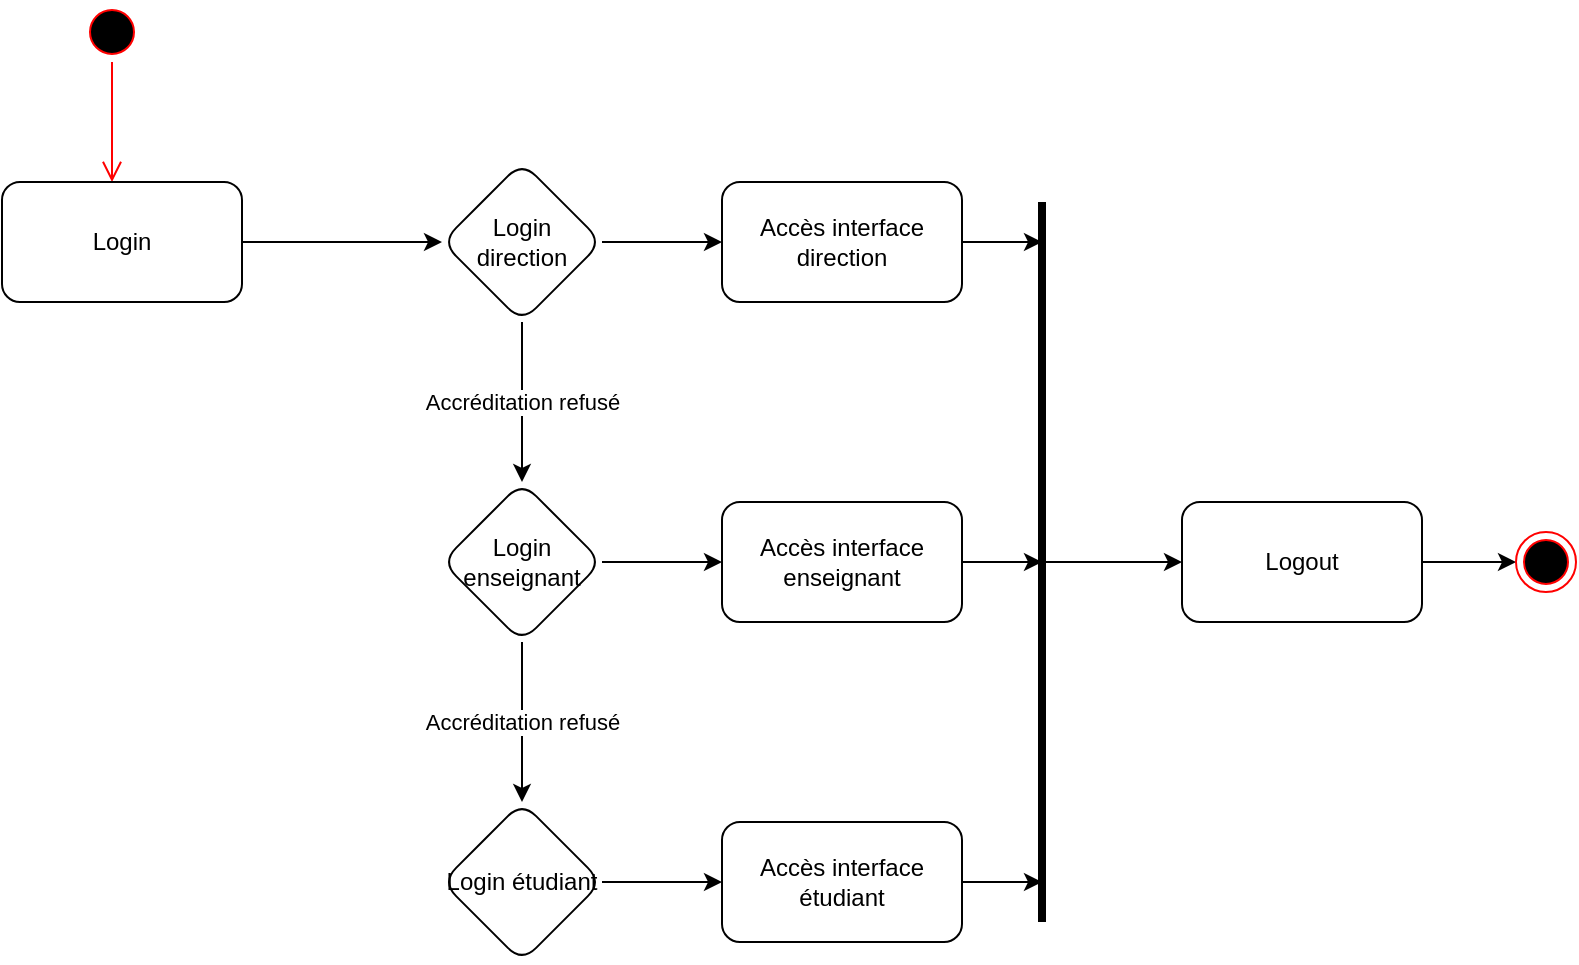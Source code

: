 <mxfile version="19.0.0" type="github">
  <diagram id="mm0Va0jNasvGqplJFVPJ" name="Page-1">
    <mxGraphModel dx="1337" dy="519" grid="1" gridSize="10" guides="1" tooltips="1" connect="1" arrows="1" fold="1" page="1" pageScale="1" pageWidth="827" pageHeight="1169" math="0" shadow="0">
      <root>
        <mxCell id="0" />
        <mxCell id="1" parent="0" />
        <mxCell id="Ww-bNy5FXlPVnw8g5APJ-1" value="" style="ellipse;html=1;shape=startState;fillColor=#000000;strokeColor=#ff0000;" vertex="1" parent="1">
          <mxGeometry x="80" y="100" width="30" height="30" as="geometry" />
        </mxCell>
        <mxCell id="Ww-bNy5FXlPVnw8g5APJ-2" value="" style="edgeStyle=orthogonalEdgeStyle;html=1;verticalAlign=bottom;endArrow=open;endSize=8;strokeColor=#ff0000;rounded=0;" edge="1" source="Ww-bNy5FXlPVnw8g5APJ-1" parent="1">
          <mxGeometry relative="1" as="geometry">
            <mxPoint x="95" y="190" as="targetPoint" />
          </mxGeometry>
        </mxCell>
        <mxCell id="Ww-bNy5FXlPVnw8g5APJ-5" value="" style="edgeStyle=orthogonalEdgeStyle;rounded=0;orthogonalLoop=1;jettySize=auto;html=1;" edge="1" parent="1" source="Ww-bNy5FXlPVnw8g5APJ-3" target="Ww-bNy5FXlPVnw8g5APJ-4">
          <mxGeometry relative="1" as="geometry" />
        </mxCell>
        <mxCell id="Ww-bNy5FXlPVnw8g5APJ-3" value="Login" style="rounded=1;whiteSpace=wrap;html=1;fillColor=none;" vertex="1" parent="1">
          <mxGeometry x="40" y="190" width="120" height="60" as="geometry" />
        </mxCell>
        <mxCell id="Ww-bNy5FXlPVnw8g5APJ-7" value="" style="edgeStyle=orthogonalEdgeStyle;rounded=0;orthogonalLoop=1;jettySize=auto;html=1;" edge="1" parent="1" source="Ww-bNy5FXlPVnw8g5APJ-4" target="Ww-bNy5FXlPVnw8g5APJ-6">
          <mxGeometry relative="1" as="geometry" />
        </mxCell>
        <mxCell id="Ww-bNy5FXlPVnw8g5APJ-9" value="Accréditation refusé" style="edgeStyle=orthogonalEdgeStyle;rounded=0;orthogonalLoop=1;jettySize=auto;html=1;" edge="1" parent="1" source="Ww-bNy5FXlPVnw8g5APJ-4" target="Ww-bNy5FXlPVnw8g5APJ-8">
          <mxGeometry relative="1" as="geometry" />
        </mxCell>
        <mxCell id="Ww-bNy5FXlPVnw8g5APJ-4" value="Login direction" style="rhombus;whiteSpace=wrap;html=1;fillColor=none;rounded=1;" vertex="1" parent="1">
          <mxGeometry x="260" y="180" width="80" height="80" as="geometry" />
        </mxCell>
        <mxCell id="Ww-bNy5FXlPVnw8g5APJ-19" style="edgeStyle=orthogonalEdgeStyle;rounded=0;orthogonalLoop=1;jettySize=auto;html=1;strokeWidth=1;" edge="1" parent="1" source="Ww-bNy5FXlPVnw8g5APJ-6">
          <mxGeometry relative="1" as="geometry">
            <mxPoint x="560" y="220" as="targetPoint" />
          </mxGeometry>
        </mxCell>
        <mxCell id="Ww-bNy5FXlPVnw8g5APJ-6" value="Accès interface direction" style="whiteSpace=wrap;html=1;fillColor=none;rounded=1;" vertex="1" parent="1">
          <mxGeometry x="400" y="190" width="120" height="60" as="geometry" />
        </mxCell>
        <mxCell id="Ww-bNy5FXlPVnw8g5APJ-11" value="" style="edgeStyle=orthogonalEdgeStyle;rounded=0;orthogonalLoop=1;jettySize=auto;html=1;" edge="1" parent="1" source="Ww-bNy5FXlPVnw8g5APJ-8" target="Ww-bNy5FXlPVnw8g5APJ-10">
          <mxGeometry relative="1" as="geometry" />
        </mxCell>
        <mxCell id="Ww-bNy5FXlPVnw8g5APJ-13" value="Accréditation refusé" style="edgeStyle=orthogonalEdgeStyle;rounded=0;orthogonalLoop=1;jettySize=auto;html=1;" edge="1" parent="1" source="Ww-bNy5FXlPVnw8g5APJ-8" target="Ww-bNy5FXlPVnw8g5APJ-12">
          <mxGeometry relative="1" as="geometry" />
        </mxCell>
        <mxCell id="Ww-bNy5FXlPVnw8g5APJ-8" value="Login enseignant" style="rhombus;whiteSpace=wrap;html=1;fillColor=none;rounded=1;" vertex="1" parent="1">
          <mxGeometry x="260" y="340" width="80" height="80" as="geometry" />
        </mxCell>
        <mxCell id="Ww-bNy5FXlPVnw8g5APJ-18" style="edgeStyle=orthogonalEdgeStyle;rounded=0;orthogonalLoop=1;jettySize=auto;html=1;strokeWidth=1;" edge="1" parent="1" source="Ww-bNy5FXlPVnw8g5APJ-10">
          <mxGeometry relative="1" as="geometry">
            <mxPoint x="560" y="380" as="targetPoint" />
          </mxGeometry>
        </mxCell>
        <mxCell id="Ww-bNy5FXlPVnw8g5APJ-10" value="Accès interface enseignant" style="whiteSpace=wrap;html=1;fillColor=none;rounded=1;" vertex="1" parent="1">
          <mxGeometry x="400" y="350" width="120" height="60" as="geometry" />
        </mxCell>
        <mxCell id="Ww-bNy5FXlPVnw8g5APJ-15" value="" style="edgeStyle=orthogonalEdgeStyle;rounded=0;orthogonalLoop=1;jettySize=auto;html=1;" edge="1" parent="1" source="Ww-bNy5FXlPVnw8g5APJ-12" target="Ww-bNy5FXlPVnw8g5APJ-14">
          <mxGeometry relative="1" as="geometry" />
        </mxCell>
        <mxCell id="Ww-bNy5FXlPVnw8g5APJ-12" value="Login étudiant" style="rhombus;whiteSpace=wrap;html=1;fillColor=none;rounded=1;" vertex="1" parent="1">
          <mxGeometry x="260" y="500" width="80" height="80" as="geometry" />
        </mxCell>
        <mxCell id="Ww-bNy5FXlPVnw8g5APJ-17" style="edgeStyle=orthogonalEdgeStyle;rounded=0;orthogonalLoop=1;jettySize=auto;html=1;strokeWidth=1;" edge="1" parent="1" source="Ww-bNy5FXlPVnw8g5APJ-14">
          <mxGeometry relative="1" as="geometry">
            <mxPoint x="560" y="540" as="targetPoint" />
          </mxGeometry>
        </mxCell>
        <mxCell id="Ww-bNy5FXlPVnw8g5APJ-14" value="Accès interface étudiant" style="whiteSpace=wrap;html=1;fillColor=none;rounded=1;" vertex="1" parent="1">
          <mxGeometry x="400" y="510" width="120" height="60" as="geometry" />
        </mxCell>
        <mxCell id="Ww-bNy5FXlPVnw8g5APJ-16" value="" style="endArrow=none;html=1;rounded=0;strokeWidth=4;" edge="1" parent="1">
          <mxGeometry width="50" height="50" relative="1" as="geometry">
            <mxPoint x="560" y="560" as="sourcePoint" />
            <mxPoint x="560" y="200" as="targetPoint" />
          </mxGeometry>
        </mxCell>
        <mxCell id="Ww-bNy5FXlPVnw8g5APJ-23" style="edgeStyle=orthogonalEdgeStyle;rounded=0;orthogonalLoop=1;jettySize=auto;html=1;strokeWidth=1;" edge="1" parent="1" source="Ww-bNy5FXlPVnw8g5APJ-20" target="Ww-bNy5FXlPVnw8g5APJ-22">
          <mxGeometry relative="1" as="geometry" />
        </mxCell>
        <mxCell id="Ww-bNy5FXlPVnw8g5APJ-20" value="Logout" style="rounded=1;whiteSpace=wrap;html=1;fillColor=none;" vertex="1" parent="1">
          <mxGeometry x="630" y="350" width="120" height="60" as="geometry" />
        </mxCell>
        <mxCell id="Ww-bNy5FXlPVnw8g5APJ-21" value="" style="endArrow=classic;html=1;rounded=0;strokeWidth=1;entryX=0;entryY=0.5;entryDx=0;entryDy=0;" edge="1" parent="1" target="Ww-bNy5FXlPVnw8g5APJ-20">
          <mxGeometry width="50" height="50" relative="1" as="geometry">
            <mxPoint x="560" y="380" as="sourcePoint" />
            <mxPoint x="440" y="370" as="targetPoint" />
          </mxGeometry>
        </mxCell>
        <mxCell id="Ww-bNy5FXlPVnw8g5APJ-22" value="" style="ellipse;html=1;shape=endState;fillColor=#000000;strokeColor=#ff0000;" vertex="1" parent="1">
          <mxGeometry x="797" y="365" width="30" height="30" as="geometry" />
        </mxCell>
      </root>
    </mxGraphModel>
  </diagram>
</mxfile>
